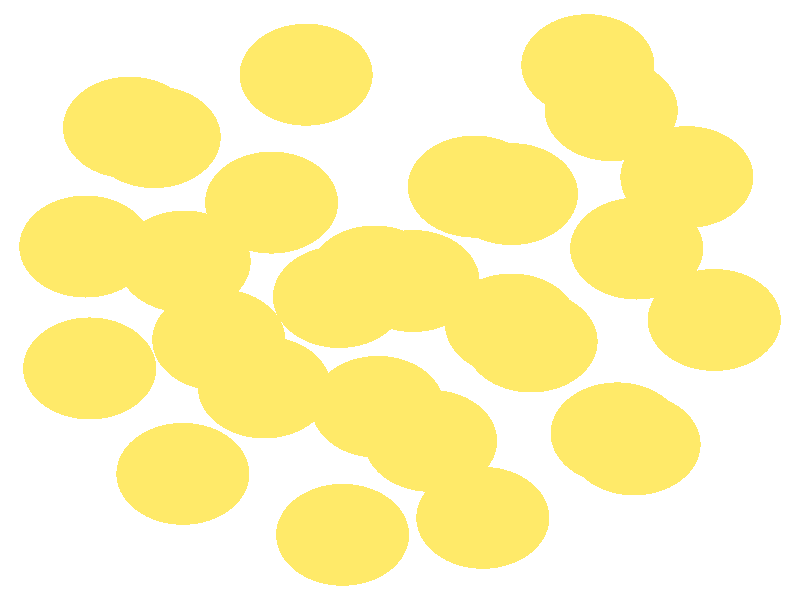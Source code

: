 #include "colors.inc"
#include "finish.inc"

global_settings {assumed_gamma 1 max_trace_level 6}
background {color White}
camera {orthographic
  right -12.27*x up 12.01*y
  direction 1.00*z
  location <0,0,50.00> look_at <0,0,0>}
light_source {<  2.00,   3.00,  40.00> color White
  area_light <0.70, 0, 0>, <0, 0.70, 0>, 3, 3
  adaptive 1 jitter}

#declare simple = finish {phong 0.7}
#declare pale = finish {ambient .5 diffuse .85 roughness .001 specular 0.200 }
#declare intermediate = finish {ambient 0.3 diffuse 0.6 specular 0.10 roughness 0.04 }
#declare vmd = finish {ambient .0 diffuse .65 phong 0.1 phong_size 40. specular 0.500 }
#declare jmol = finish {ambient .2 diffuse .6 specular 1 roughness .001 metallic}
#declare ase2 = finish {ambient 0.05 brilliance 3 diffuse 0.6 metallic specular 0.70 roughness 0.04 reflection 0.15}
#declare ase3 = finish {ambient .15 brilliance 2 diffuse .6 metallic specular 1. roughness .001 reflection .0}
#declare glass = finish {ambient .05 diffuse .3 specular 1. roughness .001}
#declare Rcell = 0.050;
#declare Rbond = 0.100;

#macro atom(LOC, R, COL, FIN)
  sphere{LOC, R texture{pigment{COL} finish{FIN}}}
#end
#macro constrain(LOC, R, COL, FIN)
union{torus{R, Rcell rotate 45*z texture{pigment{COL} finish{FIN}}}
      torus{R, Rcell rotate -45*z texture{pigment{COL} finish{FIN}}}
      translate LOC}
#end

atom(< -3.33,  -3.48,  -1.58>, 1.02, rgb <1.00, 0.82, 0.14>, ase3) // #0 
atom(< -4.76,  -1.37,  -2.69>, 1.02, rgb <1.00, 0.82, 0.14>, ase3) // #1 
atom(< -3.31,   0.77,  -3.87>, 1.02, rgb <1.00, 0.82, 0.14>, ase3) // #2 
atom(< -2.78,  -0.80,  -0.80>, 1.02, rgb <1.00, 0.82, 0.14>, ase3) // #3 
atom(< -4.82,   1.07,  -1.39>, 1.02, rgb <1.00, 0.82, 0.14>, ase3) // #4 
atom(< -1.97,   1.95,  -0.84>, 1.02, rgb <1.00, 0.82, 0.14>, ase3) // #5 
atom(< -3.77,   3.26,  -2.74>, 1.02, rgb <1.00, 0.82, 0.14>, ase3) // #6 
atom(< -4.15,   3.45,   0.00>, 1.02, rgb <1.00, 0.82, 0.14>, ase3) // #7 
atom(< -0.88,  -4.70,  -2.08>, 1.02, rgb <1.00, 0.82, 0.14>, ase3) // #8 
atom(<  0.47,  -2.82,  -3.80>, 1.02, rgb <1.00, 0.82, 0.14>, ase3) // #9 
atom(<  1.27,  -4.36,  -0.40>, 1.02, rgb <1.00, 0.82, 0.14>, ase3) // #10 
atom(< -0.34,  -2.14,  -1.20>, 1.02, rgb <1.00, 0.82, 0.14>, ase3) // #11 
atom(< -2.08,  -1.75,  -3.37>, 1.02, rgb <1.00, 0.82, 0.14>, ase3) // #12 
atom(<  1.71,  -0.49,  -4.58>, 1.02, rgb <1.00, 0.82, 0.14>, ase3) // #13 
atom(<  2.01,  -0.83,  -1.85>, 1.02, rgb <1.00, 0.82, 0.14>, ase3) // #14 
atom(< -0.39,   0.47,  -2.62>, 1.02, rgb <1.00, 0.82, 0.14>, ase3) // #15 
atom(<  0.20,   0.38,  -0.09>, 1.02, rgb <1.00, 0.82, 0.14>, ase3) // #16 
atom(<  1.71,   2.12,  -1.60>, 1.02, rgb <1.00, 0.82, 0.14>, ase3) // #17 
atom(< -0.93,   0.06,  -5.13>, 1.02, rgb <1.00, 0.82, 0.14>, ase3) // #18 
atom(<  1.14,   2.27,  -4.36>, 1.02, rgb <1.00, 0.82, 0.14>, ase3) // #19 
atom(< -1.44,   4.51,  -1.91>, 1.02, rgb <1.00, 0.82, 0.14>, ase3) // #20 
atom(<  2.88,   4.70,  -0.35>, 1.02, rgb <1.00, 0.82, 0.14>, ase3) // #21 
atom(<  3.59,  -2.89,  -0.85>, 1.02, rgb <1.00, 0.82, 0.14>, ase3) // #22 
atom(<  3.33,  -2.67,  -3.67>, 1.02, rgb <1.00, 0.82, 0.14>, ase3) // #23 
atom(<  3.63,   1.03,  -3.28>, 1.02, rgb <1.00, 0.82, 0.14>, ase3) // #24 
atom(<  4.82,  -0.40,  -1.21>, 1.02, rgb <1.00, 0.82, 0.14>, ase3) // #25 
atom(<  4.40,   2.46,  -0.95>, 1.02, rgb <1.00, 0.82, 0.14>, ase3) // #26 
atom(<  3.24,   3.80,  -3.09>, 1.02, rgb <1.00, 0.82, 0.14>, ase3) // #27 
